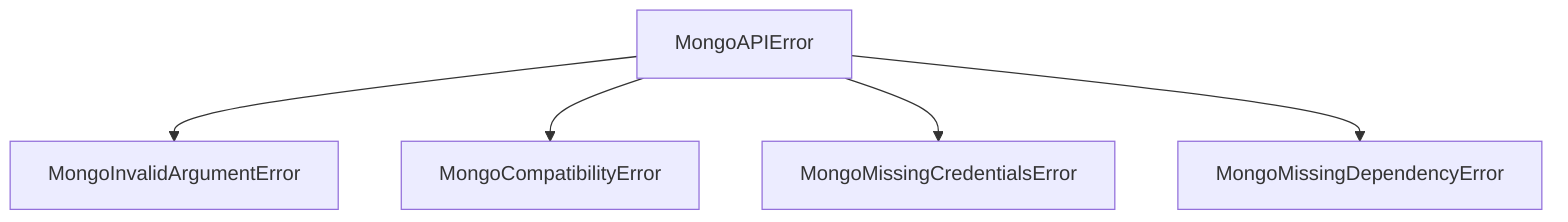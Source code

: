 graph TD
    MongoAPIError --> MongoInvalidArgumentError
    MongoAPIError --> MongoCompatibilityError
    MongoAPIError --> MongoMissingCredentialsError
    MongoAPIError --> MongoMissingDependencyError